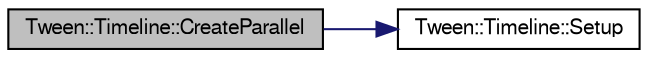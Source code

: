 digraph "Tween::Timeline::CreateParallel"
{
  bgcolor="transparent";
  edge [fontname="FreeSans",fontsize="10",labelfontname="FreeSans",labelfontsize="10"];
  node [fontname="FreeSans",fontsize="10",shape=record];
  rankdir="LR";
  Node1 [label="Tween::Timeline::CreateParallel",height=0.2,width=0.4,color="black", fillcolor="grey75", style="filled" fontcolor="black"];
  Node1 -> Node2 [color="midnightblue",fontsize="10",style="solid",fontname="FreeSans"];
  Node2 [label="Tween::Timeline::Setup",height=0.2,width=0.4,color="black",URL="$d5/d9c/classTween_1_1Timeline.html#a844e496c9132e6e77e44182eb15ce69c"];
}
